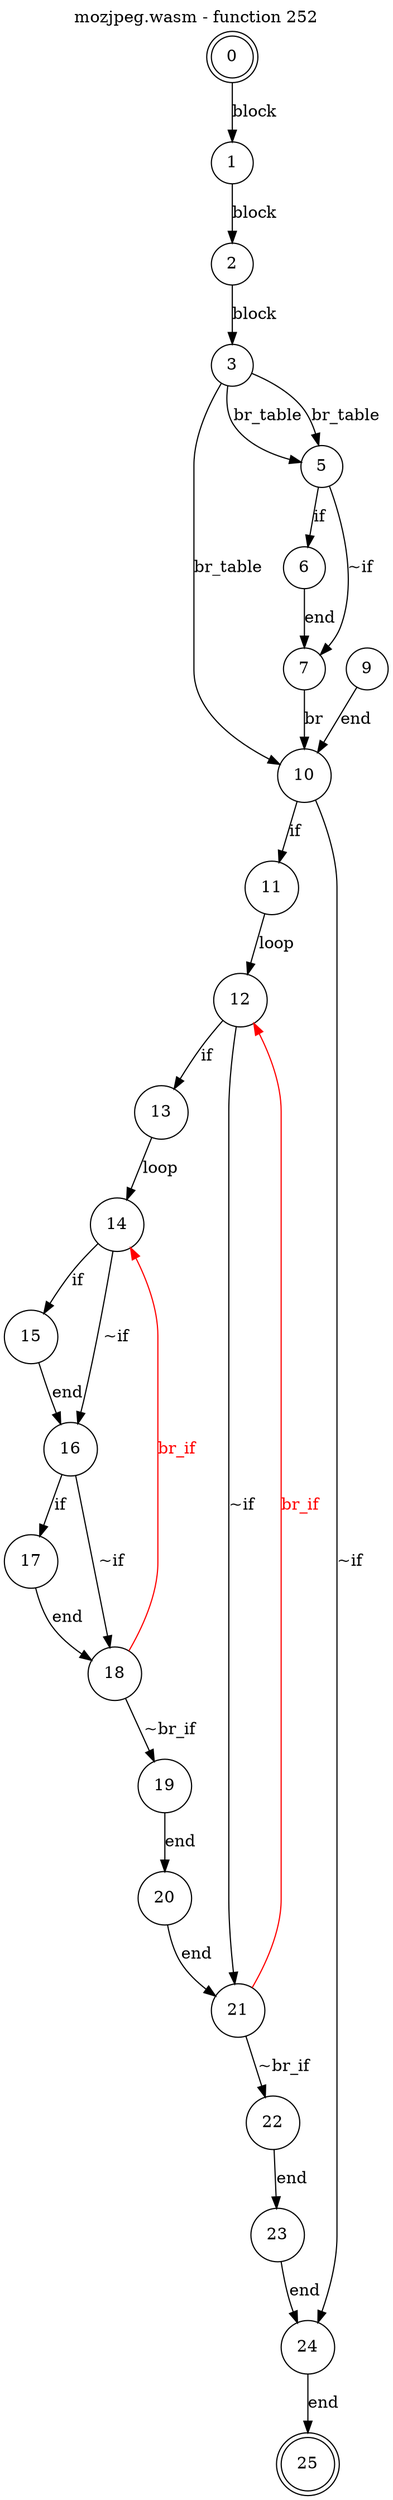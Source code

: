 digraph finite_state_machine {
    label = "mozjpeg.wasm - function 252"
    labelloc =  t
    labelfontsize = 16
    labelfontcolor = black
    labelfontname = "Helvetica"
    node [shape = doublecircle]; 0 25;
    node [shape = circle];
    0 -> 1[label="block"];
    1 -> 2[label="block"];
    2 -> 3[label="block"];
    3 -> 10[label="br_table"];
    3 -> 5[label="br_table"];
    3 -> 5[label="br_table"];
    5 -> 6[label="if"];
    5 -> 7[label="~if"];
    6 -> 7[label="end"];
    7 -> 10[label="br"];
    9 -> 10[label="end"];
    10 -> 11[label="if"];
    10 -> 24[label="~if"];
    11 -> 12[label="loop"];
    12 -> 13[label="if"];
    12 -> 21[label="~if"];
    13 -> 14[label="loop"];
    14 -> 15[label="if"];
    14 -> 16[label="~if"];
    15 -> 16[label="end"];
    16 -> 17[label="if"];
    16 -> 18[label="~if"];
    17 -> 18[label="end"];
    18 -> 19[label="~br_if"];
    18 -> 14[color="red" fontcolor="red" label="br_if"];
    19 -> 20[label="end"];
    20 -> 21[label="end"];
    21 -> 22[label="~br_if"];
    21 -> 12[color="red" fontcolor="red" label="br_if"];
    22 -> 23[label="end"];
    23 -> 24[label="end"];
    24 -> 25[label="end"];
}
